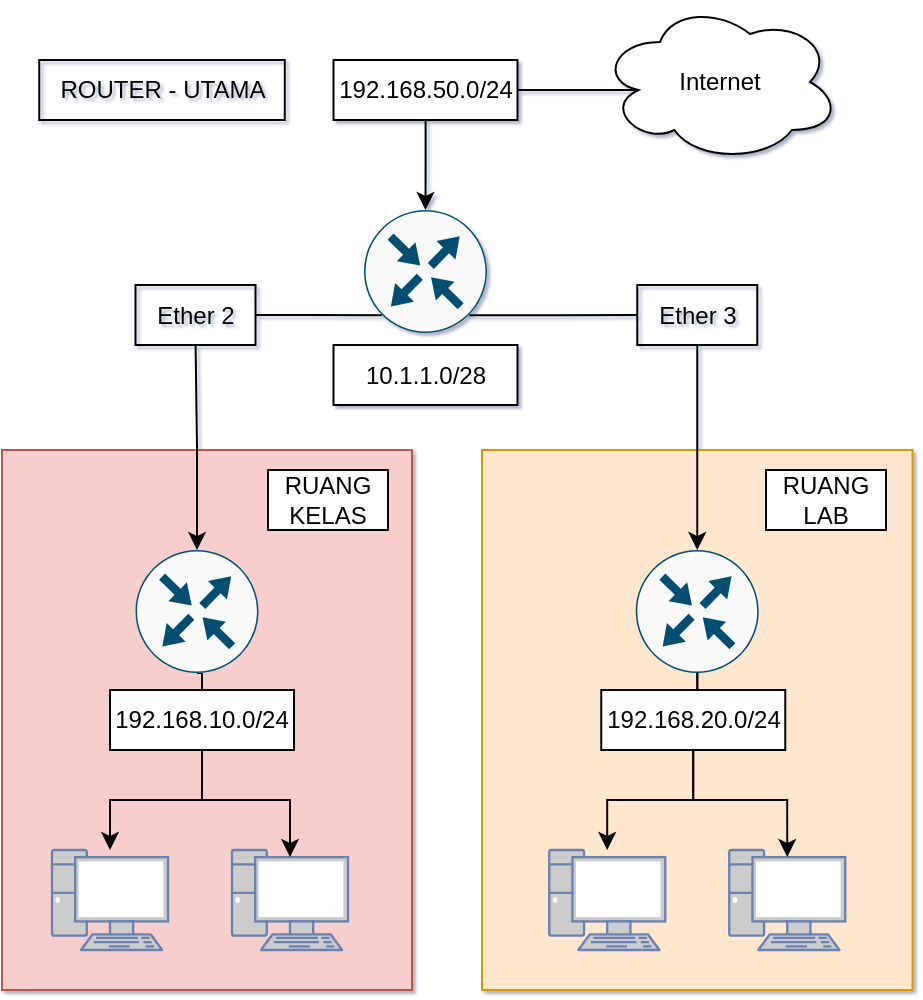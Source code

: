 <mxfile version="24.7.13">
  <diagram name="Page-1" id="Y8eZjSpGqBwvsgM_yRmL">
    <mxGraphModel dx="1164" dy="524" grid="1" gridSize="10" guides="1" tooltips="1" connect="1" arrows="1" fold="1" page="1" pageScale="1" pageWidth="850" pageHeight="1100" background="#ffffff" math="0" shadow="1">
      <root>
        <mxCell id="0" />
        <mxCell id="1" parent="0" />
        <mxCell id="70ErV9Hw8kWbtCqYgZwJ-28" value="" style="rounded=0;whiteSpace=wrap;html=1;fillColor=#f8cecc;strokeColor=#b85450;" parent="1" vertex="1">
          <mxGeometry x="260" y="340" width="205" height="270" as="geometry" />
        </mxCell>
        <mxCell id="70ErV9Hw8kWbtCqYgZwJ-26" value="" style="rounded=0;whiteSpace=wrap;html=1;fillColor=#ffe6cc;strokeColor=#d79b00;" parent="1" vertex="1">
          <mxGeometry x="500" y="340" width="215.25" height="270" as="geometry" />
        </mxCell>
        <mxCell id="70ErV9Hw8kWbtCqYgZwJ-24" style="edgeStyle=orthogonalEdgeStyle;rounded=0;orthogonalLoop=1;jettySize=auto;html=1;exitX=0.855;exitY=0.856;exitDx=0;exitDy=0;exitPerimeter=0;endArrow=none;endFill=0;" parent="1" source="70ErV9Hw8kWbtCqYgZwJ-3" target="70ErV9Hw8kWbtCqYgZwJ-21" edge="1">
          <mxGeometry relative="1" as="geometry" />
        </mxCell>
        <mxCell id="70ErV9Hw8kWbtCqYgZwJ-3" value="" style="sketch=0;points=[[0.5,0,0],[1,0.5,0],[0.5,1,0],[0,0.5,0],[0.145,0.145,0],[0.856,0.145,0],[0.855,0.856,0],[0.145,0.855,0]];verticalLabelPosition=bottom;html=1;verticalAlign=top;aspect=fixed;align=center;pointerEvents=1;shape=mxgraph.cisco19.rect;prIcon=router;fillColor=#FAFAFA;strokeColor=#005073;" parent="1" vertex="1">
          <mxGeometry x="441" y="220" width="61.5" height="61.5" as="geometry" />
        </mxCell>
        <mxCell id="70ErV9Hw8kWbtCqYgZwJ-33" style="edgeStyle=orthogonalEdgeStyle;rounded=0;orthogonalLoop=1;jettySize=auto;html=1;" parent="1" source="70ErV9Hw8kWbtCqYgZwJ-51" target="70ErV9Hw8kWbtCqYgZwJ-29" edge="1">
          <mxGeometry relative="1" as="geometry">
            <mxPoint x="360" y="440" as="sourcePoint" />
          </mxGeometry>
        </mxCell>
        <mxCell id="70ErV9Hw8kWbtCqYgZwJ-6" style="edgeStyle=orthogonalEdgeStyle;rounded=0;orthogonalLoop=1;jettySize=auto;html=1;entryX=0.145;entryY=0.855;entryDx=0;entryDy=0;entryPerimeter=0;endArrow=none;endFill=0;startArrow=none;startFill=0;" parent="1" source="70ErV9Hw8kWbtCqYgZwJ-13" target="70ErV9Hw8kWbtCqYgZwJ-3" edge="1">
          <mxGeometry relative="1" as="geometry" />
        </mxCell>
        <mxCell id="70ErV9Hw8kWbtCqYgZwJ-14" value="" style="edgeStyle=orthogonalEdgeStyle;rounded=0;orthogonalLoop=1;jettySize=auto;html=1;endArrow=none;endFill=0;startArrow=classic;startFill=1;exitX=0.5;exitY=0;exitDx=0;exitDy=0;exitPerimeter=0;" parent="1" source="RAcKcMLrcv0qN6rfLcGo-4" target="70ErV9Hw8kWbtCqYgZwJ-13" edge="1">
          <mxGeometry relative="1" as="geometry">
            <mxPoint x="360" y="390" as="sourcePoint" />
            <mxPoint x="488" y="273" as="targetPoint" />
          </mxGeometry>
        </mxCell>
        <mxCell id="70ErV9Hw8kWbtCqYgZwJ-13" value="Ether 2" style="text;html=1;align=center;verticalAlign=middle;whiteSpace=wrap;rounded=0;strokeColor=default;" parent="1" vertex="1">
          <mxGeometry x="326.75" y="257.5" width="60" height="30" as="geometry" />
        </mxCell>
        <mxCell id="70ErV9Hw8kWbtCqYgZwJ-21" value="Ether 3" style="text;html=1;align=center;verticalAlign=middle;whiteSpace=wrap;rounded=0;strokeColor=default;" parent="1" vertex="1">
          <mxGeometry x="577.63" y="257.5" width="60" height="30" as="geometry" />
        </mxCell>
        <mxCell id="70ErV9Hw8kWbtCqYgZwJ-25" style="edgeStyle=orthogonalEdgeStyle;rounded=0;orthogonalLoop=1;jettySize=auto;html=1;exitX=0.5;exitY=1;exitDx=0;exitDy=0;entryX=0.5;entryY=0;entryDx=0;entryDy=0;entryPerimeter=0;" parent="1" source="70ErV9Hw8kWbtCqYgZwJ-21" target="RAcKcMLrcv0qN6rfLcGo-7" edge="1">
          <mxGeometry relative="1" as="geometry">
            <mxPoint x="598" y="390" as="targetPoint" />
          </mxGeometry>
        </mxCell>
        <mxCell id="70ErV9Hw8kWbtCqYgZwJ-29" value="" style="fontColor=#0066CC;verticalAlign=top;verticalLabelPosition=bottom;labelPosition=center;align=center;html=1;outlineConnect=0;fillColor=#CCCCCC;strokeColor=#6881B3;gradientColor=none;gradientDirection=north;strokeWidth=2;shape=mxgraph.networks.pc;" parent="1" vertex="1">
          <mxGeometry x="285" y="540" width="58" height="50" as="geometry" />
        </mxCell>
        <mxCell id="70ErV9Hw8kWbtCqYgZwJ-30" value="" style="fontColor=#0066CC;verticalAlign=top;verticalLabelPosition=bottom;labelPosition=center;align=center;html=1;outlineConnect=0;fillColor=#CCCCCC;strokeColor=#6881B3;gradientColor=none;gradientDirection=north;strokeWidth=2;shape=mxgraph.networks.pc;" parent="1" vertex="1">
          <mxGeometry x="375" y="540" width="58" height="50" as="geometry" />
        </mxCell>
        <mxCell id="70ErV9Hw8kWbtCqYgZwJ-31" value="" style="fontColor=#0066CC;verticalAlign=top;verticalLabelPosition=bottom;labelPosition=center;align=center;html=1;outlineConnect=0;fillColor=#CCCCCC;strokeColor=#6881B3;gradientColor=none;gradientDirection=north;strokeWidth=2;shape=mxgraph.networks.pc;" parent="1" vertex="1">
          <mxGeometry x="533.63" y="540" width="58" height="50" as="geometry" />
        </mxCell>
        <mxCell id="70ErV9Hw8kWbtCqYgZwJ-32" value="" style="fontColor=#0066CC;verticalAlign=top;verticalLabelPosition=bottom;labelPosition=center;align=center;html=1;outlineConnect=0;fillColor=#CCCCCC;strokeColor=#6881B3;gradientColor=none;gradientDirection=north;strokeWidth=2;shape=mxgraph.networks.pc;" parent="1" vertex="1">
          <mxGeometry x="623.63" y="540" width="58" height="50" as="geometry" />
        </mxCell>
        <mxCell id="70ErV9Hw8kWbtCqYgZwJ-34" style="edgeStyle=orthogonalEdgeStyle;rounded=0;orthogonalLoop=1;jettySize=auto;html=1;exitX=0.5;exitY=1;exitDx=0;exitDy=0;exitPerimeter=0;entryX=0.5;entryY=0.07;entryDx=0;entryDy=0;entryPerimeter=0;" parent="1" source="70ErV9Hw8kWbtCqYgZwJ-51" target="70ErV9Hw8kWbtCqYgZwJ-30" edge="1">
          <mxGeometry relative="1" as="geometry">
            <mxPoint x="360" y="440" as="sourcePoint" />
          </mxGeometry>
        </mxCell>
        <mxCell id="70ErV9Hw8kWbtCqYgZwJ-42" style="edgeStyle=orthogonalEdgeStyle;rounded=0;orthogonalLoop=1;jettySize=auto;html=1;" parent="1" source="70ErV9Hw8kWbtCqYgZwJ-53" target="70ErV9Hw8kWbtCqYgZwJ-31" edge="1">
          <mxGeometry relative="1" as="geometry">
            <mxPoint x="598" y="440" as="sourcePoint" />
          </mxGeometry>
        </mxCell>
        <mxCell id="70ErV9Hw8kWbtCqYgZwJ-43" style="edgeStyle=orthogonalEdgeStyle;rounded=0;orthogonalLoop=1;jettySize=auto;html=1;entryX=0.5;entryY=0.07;entryDx=0;entryDy=0;entryPerimeter=0;" parent="1" source="70ErV9Hw8kWbtCqYgZwJ-53" target="70ErV9Hw8kWbtCqYgZwJ-32" edge="1">
          <mxGeometry relative="1" as="geometry">
            <mxPoint x="598" y="440" as="sourcePoint" />
          </mxGeometry>
        </mxCell>
        <mxCell id="70ErV9Hw8kWbtCqYgZwJ-45" style="edgeStyle=orthogonalEdgeStyle;rounded=0;orthogonalLoop=1;jettySize=auto;html=1;" parent="1" source="70ErV9Hw8kWbtCqYgZwJ-55" target="70ErV9Hw8kWbtCqYgZwJ-3" edge="1">
          <mxGeometry relative="1" as="geometry" />
        </mxCell>
        <mxCell id="70ErV9Hw8kWbtCqYgZwJ-44" value="Internet" style="ellipse;shape=cloud;whiteSpace=wrap;html=1;" parent="1" vertex="1">
          <mxGeometry x="559" y="116" width="120" height="80" as="geometry" />
        </mxCell>
        <mxCell id="70ErV9Hw8kWbtCqYgZwJ-46" value="RUANG KELAS" style="text;html=1;align=center;verticalAlign=middle;whiteSpace=wrap;rounded=0;strokeColor=default;fillColor=default;" parent="1" vertex="1">
          <mxGeometry x="393" y="350" width="60" height="30" as="geometry" />
        </mxCell>
        <mxCell id="70ErV9Hw8kWbtCqYgZwJ-49" value="RUANG LAB" style="text;html=1;align=center;verticalAlign=middle;whiteSpace=wrap;rounded=0;strokeColor=default;fillColor=default;" parent="1" vertex="1">
          <mxGeometry x="642" y="350" width="60" height="30" as="geometry" />
        </mxCell>
        <mxCell id="70ErV9Hw8kWbtCqYgZwJ-56" value="" style="edgeStyle=orthogonalEdgeStyle;rounded=0;orthogonalLoop=1;jettySize=auto;html=1;endArrow=none;endFill=0;exitX=0.16;exitY=0.55;exitDx=0;exitDy=0;exitPerimeter=0;" parent="1" source="70ErV9Hw8kWbtCqYgZwJ-44" target="70ErV9Hw8kWbtCqYgZwJ-55" edge="1">
          <mxGeometry relative="1" as="geometry">
            <mxPoint x="552" y="160" as="sourcePoint" />
            <mxPoint x="472" y="220" as="targetPoint" />
          </mxGeometry>
        </mxCell>
        <mxCell id="70ErV9Hw8kWbtCqYgZwJ-55" value="192.168.50.0/24" style="text;html=1;align=center;verticalAlign=middle;whiteSpace=wrap;rounded=0;strokeColor=default;fillColor=default;" parent="1" vertex="1">
          <mxGeometry x="425.75" y="145" width="92" height="30" as="geometry" />
        </mxCell>
        <mxCell id="70ErV9Hw8kWbtCqYgZwJ-78" value="ROUTER - UTAMA" style="text;html=1;align=center;verticalAlign=middle;whiteSpace=wrap;rounded=0;strokeColor=default;" parent="1" vertex="1">
          <mxGeometry x="278.63" y="145" width="122.75" height="30" as="geometry" />
        </mxCell>
        <mxCell id="RAcKcMLrcv0qN6rfLcGo-1" value="10.1.1.0/28" style="text;html=1;align=center;verticalAlign=middle;whiteSpace=wrap;rounded=0;strokeColor=default;fillColor=default;" vertex="1" parent="1">
          <mxGeometry x="425.75" y="287.5" width="92" height="30" as="geometry" />
        </mxCell>
        <mxCell id="RAcKcMLrcv0qN6rfLcGo-5" value="" style="edgeStyle=orthogonalEdgeStyle;rounded=0;orthogonalLoop=1;jettySize=auto;html=1;" edge="1" parent="1" target="RAcKcMLrcv0qN6rfLcGo-4">
          <mxGeometry relative="1" as="geometry">
            <mxPoint x="360" y="440" as="sourcePoint" />
            <mxPoint x="314" y="510" as="targetPoint" />
          </mxGeometry>
        </mxCell>
        <mxCell id="RAcKcMLrcv0qN6rfLcGo-6" value="" style="edgeStyle=orthogonalEdgeStyle;rounded=0;orthogonalLoop=1;jettySize=auto;html=1;exitX=0.5;exitY=1;exitDx=0;exitDy=0;exitPerimeter=0;entryX=0.5;entryY=0.07;entryDx=0;entryDy=0;entryPerimeter=0;" edge="1" parent="1" target="RAcKcMLrcv0qN6rfLcGo-4">
          <mxGeometry relative="1" as="geometry">
            <mxPoint x="360" y="440" as="sourcePoint" />
            <mxPoint x="404" y="514" as="targetPoint" />
          </mxGeometry>
        </mxCell>
        <mxCell id="RAcKcMLrcv0qN6rfLcGo-14" style="edgeStyle=orthogonalEdgeStyle;rounded=0;orthogonalLoop=1;jettySize=auto;html=1;exitX=0.5;exitY=1;exitDx=0;exitDy=0;exitPerimeter=0;entryX=0.5;entryY=0;entryDx=0;entryDy=0;endArrow=none;endFill=0;" edge="1" parent="1" source="RAcKcMLrcv0qN6rfLcGo-4" target="70ErV9Hw8kWbtCqYgZwJ-51">
          <mxGeometry relative="1" as="geometry" />
        </mxCell>
        <mxCell id="RAcKcMLrcv0qN6rfLcGo-4" value="" style="sketch=0;points=[[0.5,0,0],[1,0.5,0],[0.5,1,0],[0,0.5,0],[0.145,0.145,0],[0.856,0.145,0],[0.855,0.856,0],[0.145,0.855,0]];verticalLabelPosition=bottom;html=1;verticalAlign=top;aspect=fixed;align=center;pointerEvents=1;shape=mxgraph.cisco19.rect;prIcon=router;fillColor=#FAFAFA;strokeColor=#005073;" vertex="1" parent="1">
          <mxGeometry x="326.75" y="390" width="61.5" height="61.5" as="geometry" />
        </mxCell>
        <mxCell id="RAcKcMLrcv0qN6rfLcGo-8" value="" style="edgeStyle=orthogonalEdgeStyle;rounded=0;orthogonalLoop=1;jettySize=auto;html=1;" edge="1" parent="1" target="RAcKcMLrcv0qN6rfLcGo-7">
          <mxGeometry relative="1" as="geometry">
            <mxPoint x="598" y="440" as="sourcePoint" />
            <mxPoint x="553" y="510" as="targetPoint" />
          </mxGeometry>
        </mxCell>
        <mxCell id="RAcKcMLrcv0qN6rfLcGo-9" value="" style="edgeStyle=orthogonalEdgeStyle;rounded=0;orthogonalLoop=1;jettySize=auto;html=1;entryX=0.5;entryY=0.07;entryDx=0;entryDy=0;entryPerimeter=0;" edge="1" parent="1" target="RAcKcMLrcv0qN6rfLcGo-7">
          <mxGeometry relative="1" as="geometry">
            <mxPoint x="598" y="440" as="sourcePoint" />
            <mxPoint x="643" y="514" as="targetPoint" />
          </mxGeometry>
        </mxCell>
        <mxCell id="RAcKcMLrcv0qN6rfLcGo-7" value="" style="sketch=0;points=[[0.5,0,0],[1,0.5,0],[0.5,1,0],[0,0.5,0],[0.145,0.145,0],[0.856,0.145,0],[0.855,0.856,0],[0.145,0.855,0]];verticalLabelPosition=bottom;html=1;verticalAlign=top;aspect=fixed;align=center;pointerEvents=1;shape=mxgraph.cisco19.rect;prIcon=router;fillColor=#FAFAFA;strokeColor=#005073;" vertex="1" parent="1">
          <mxGeometry x="576.88" y="390" width="61.5" height="61.5" as="geometry" />
        </mxCell>
        <mxCell id="RAcKcMLrcv0qN6rfLcGo-10" value="" style="edgeStyle=orthogonalEdgeStyle;rounded=0;orthogonalLoop=1;jettySize=auto;html=1;entryX=0.5;entryY=0.07;entryDx=0;entryDy=0;entryPerimeter=0;" edge="1" parent="1" source="RAcKcMLrcv0qN6rfLcGo-7" target="70ErV9Hw8kWbtCqYgZwJ-53">
          <mxGeometry relative="1" as="geometry">
            <mxPoint x="598" y="452" as="sourcePoint" />
            <mxPoint x="643" y="544" as="targetPoint" />
          </mxGeometry>
        </mxCell>
        <mxCell id="RAcKcMLrcv0qN6rfLcGo-11" value="" style="edgeStyle=orthogonalEdgeStyle;rounded=0;orthogonalLoop=1;jettySize=auto;html=1;" edge="1" parent="1" source="RAcKcMLrcv0qN6rfLcGo-7" target="70ErV9Hw8kWbtCqYgZwJ-53">
          <mxGeometry relative="1" as="geometry">
            <mxPoint x="598" y="452" as="sourcePoint" />
            <mxPoint x="553" y="540" as="targetPoint" />
          </mxGeometry>
        </mxCell>
        <mxCell id="70ErV9Hw8kWbtCqYgZwJ-53" value="192.168.20.0/24" style="text;html=1;align=center;verticalAlign=middle;whiteSpace=wrap;rounded=0;strokeColor=default;fillColor=default;" parent="1" vertex="1">
          <mxGeometry x="559.63" y="460" width="92" height="30" as="geometry" />
        </mxCell>
        <mxCell id="70ErV9Hw8kWbtCqYgZwJ-51" value="192.168.10.0/24" style="text;html=1;align=center;verticalAlign=middle;whiteSpace=wrap;rounded=0;strokeColor=default;fillColor=default;" parent="1" vertex="1">
          <mxGeometry x="314.01" y="460" width="92" height="30" as="geometry" />
        </mxCell>
      </root>
    </mxGraphModel>
  </diagram>
</mxfile>
